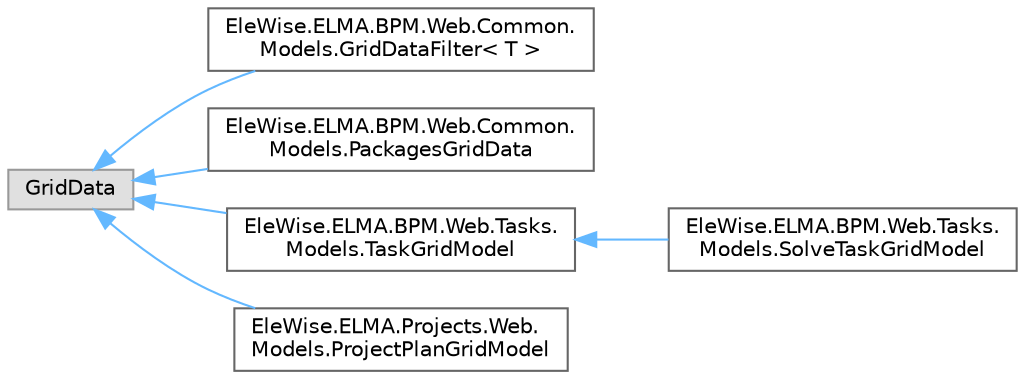 digraph "Graphical Class Hierarchy"
{
 // LATEX_PDF_SIZE
  bgcolor="transparent";
  edge [fontname=Helvetica,fontsize=10,labelfontname=Helvetica,labelfontsize=10];
  node [fontname=Helvetica,fontsize=10,shape=box,height=0.2,width=0.4];
  rankdir="LR";
  Node0 [id="Node000000",label="GridData",height=0.2,width=0.4,color="grey60", fillcolor="#E0E0E0", style="filled",tooltip=" "];
  Node0 -> Node1 [id="edge1528_Node000000_Node000001",dir="back",color="steelblue1",style="solid",tooltip=" "];
  Node1 [id="Node000001",label="EleWise.ELMA.BPM.Web.Common.\lModels.GridDataFilter\< T \>",height=0.2,width=0.4,color="grey40", fillcolor="white", style="filled",URL="$class_ele_wise_1_1_e_l_m_a_1_1_b_p_m_1_1_web_1_1_common_1_1_models_1_1_grid_data_filter.html",tooltip="Данные для таблицы с фильтром"];
  Node0 -> Node2 [id="edge1529_Node000000_Node000002",dir="back",color="steelblue1",style="solid",tooltip=" "];
  Node2 [id="Node000002",label="EleWise.ELMA.BPM.Web.Common.\lModels.PackagesGridData",height=0.2,width=0.4,color="grey40", fillcolor="white", style="filled",URL="$class_ele_wise_1_1_e_l_m_a_1_1_b_p_m_1_1_web_1_1_common_1_1_models_1_1_packages_grid_data.html",tooltip="Модель данных для таблицы пакетов"];
  Node0 -> Node3 [id="edge1530_Node000000_Node000003",dir="back",color="steelblue1",style="solid",tooltip=" "];
  Node3 [id="Node000003",label="EleWise.ELMA.BPM.Web.Tasks.\lModels.TaskGridModel",height=0.2,width=0.4,color="grey40", fillcolor="white", style="filled",URL="$class_ele_wise_1_1_e_l_m_a_1_1_b_p_m_1_1_web_1_1_tasks_1_1_models_1_1_task_grid_model.html",tooltip=" "];
  Node3 -> Node4 [id="edge1531_Node000003_Node000004",dir="back",color="steelblue1",style="solid",tooltip=" "];
  Node4 [id="Node000004",label="EleWise.ELMA.BPM.Web.Tasks.\lModels.SolveTaskGridModel",height=0.2,width=0.4,color="grey40", fillcolor="white", style="filled",URL="$class_ele_wise_1_1_e_l_m_a_1_1_b_p_m_1_1_web_1_1_tasks_1_1_models_1_1_solve_task_grid_model.html",tooltip=" "];
  Node0 -> Node5 [id="edge1532_Node000000_Node000005",dir="back",color="steelblue1",style="solid",tooltip=" "];
  Node5 [id="Node000005",label="EleWise.ELMA.Projects.Web.\lModels.ProjectPlanGridModel",height=0.2,width=0.4,color="grey40", fillcolor="white", style="filled",URL="$class_ele_wise_1_1_e_l_m_a_1_1_projects_1_1_web_1_1_models_1_1_project_plan_grid_model.html",tooltip=" "];
}
